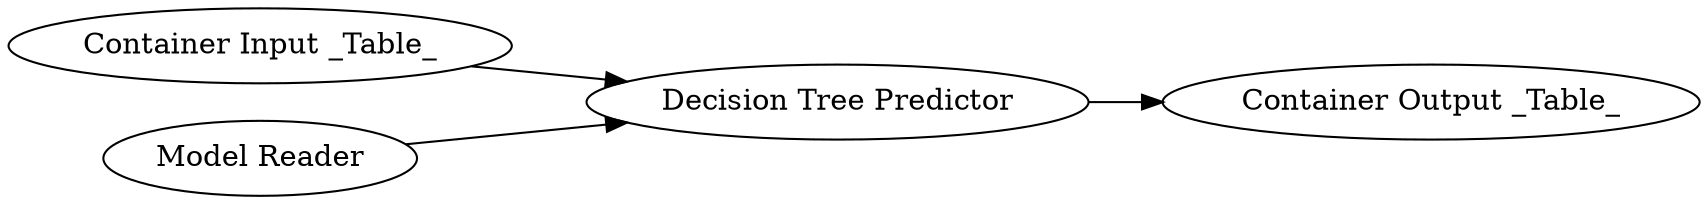 digraph {
	"2613564373184842935_4" [label="Container Output _Table_"]
	"2613564373184842935_1086" [label="Decision Tree Predictor"]
	"2613564373184842935_2" [label="Container Input _Table_"]
	"2613564373184842935_1" [label="Model Reader"]
	"2613564373184842935_2" -> "2613564373184842935_1086"
	"2613564373184842935_1" -> "2613564373184842935_1086"
	"2613564373184842935_1086" -> "2613564373184842935_4"
	rankdir=LR
}
